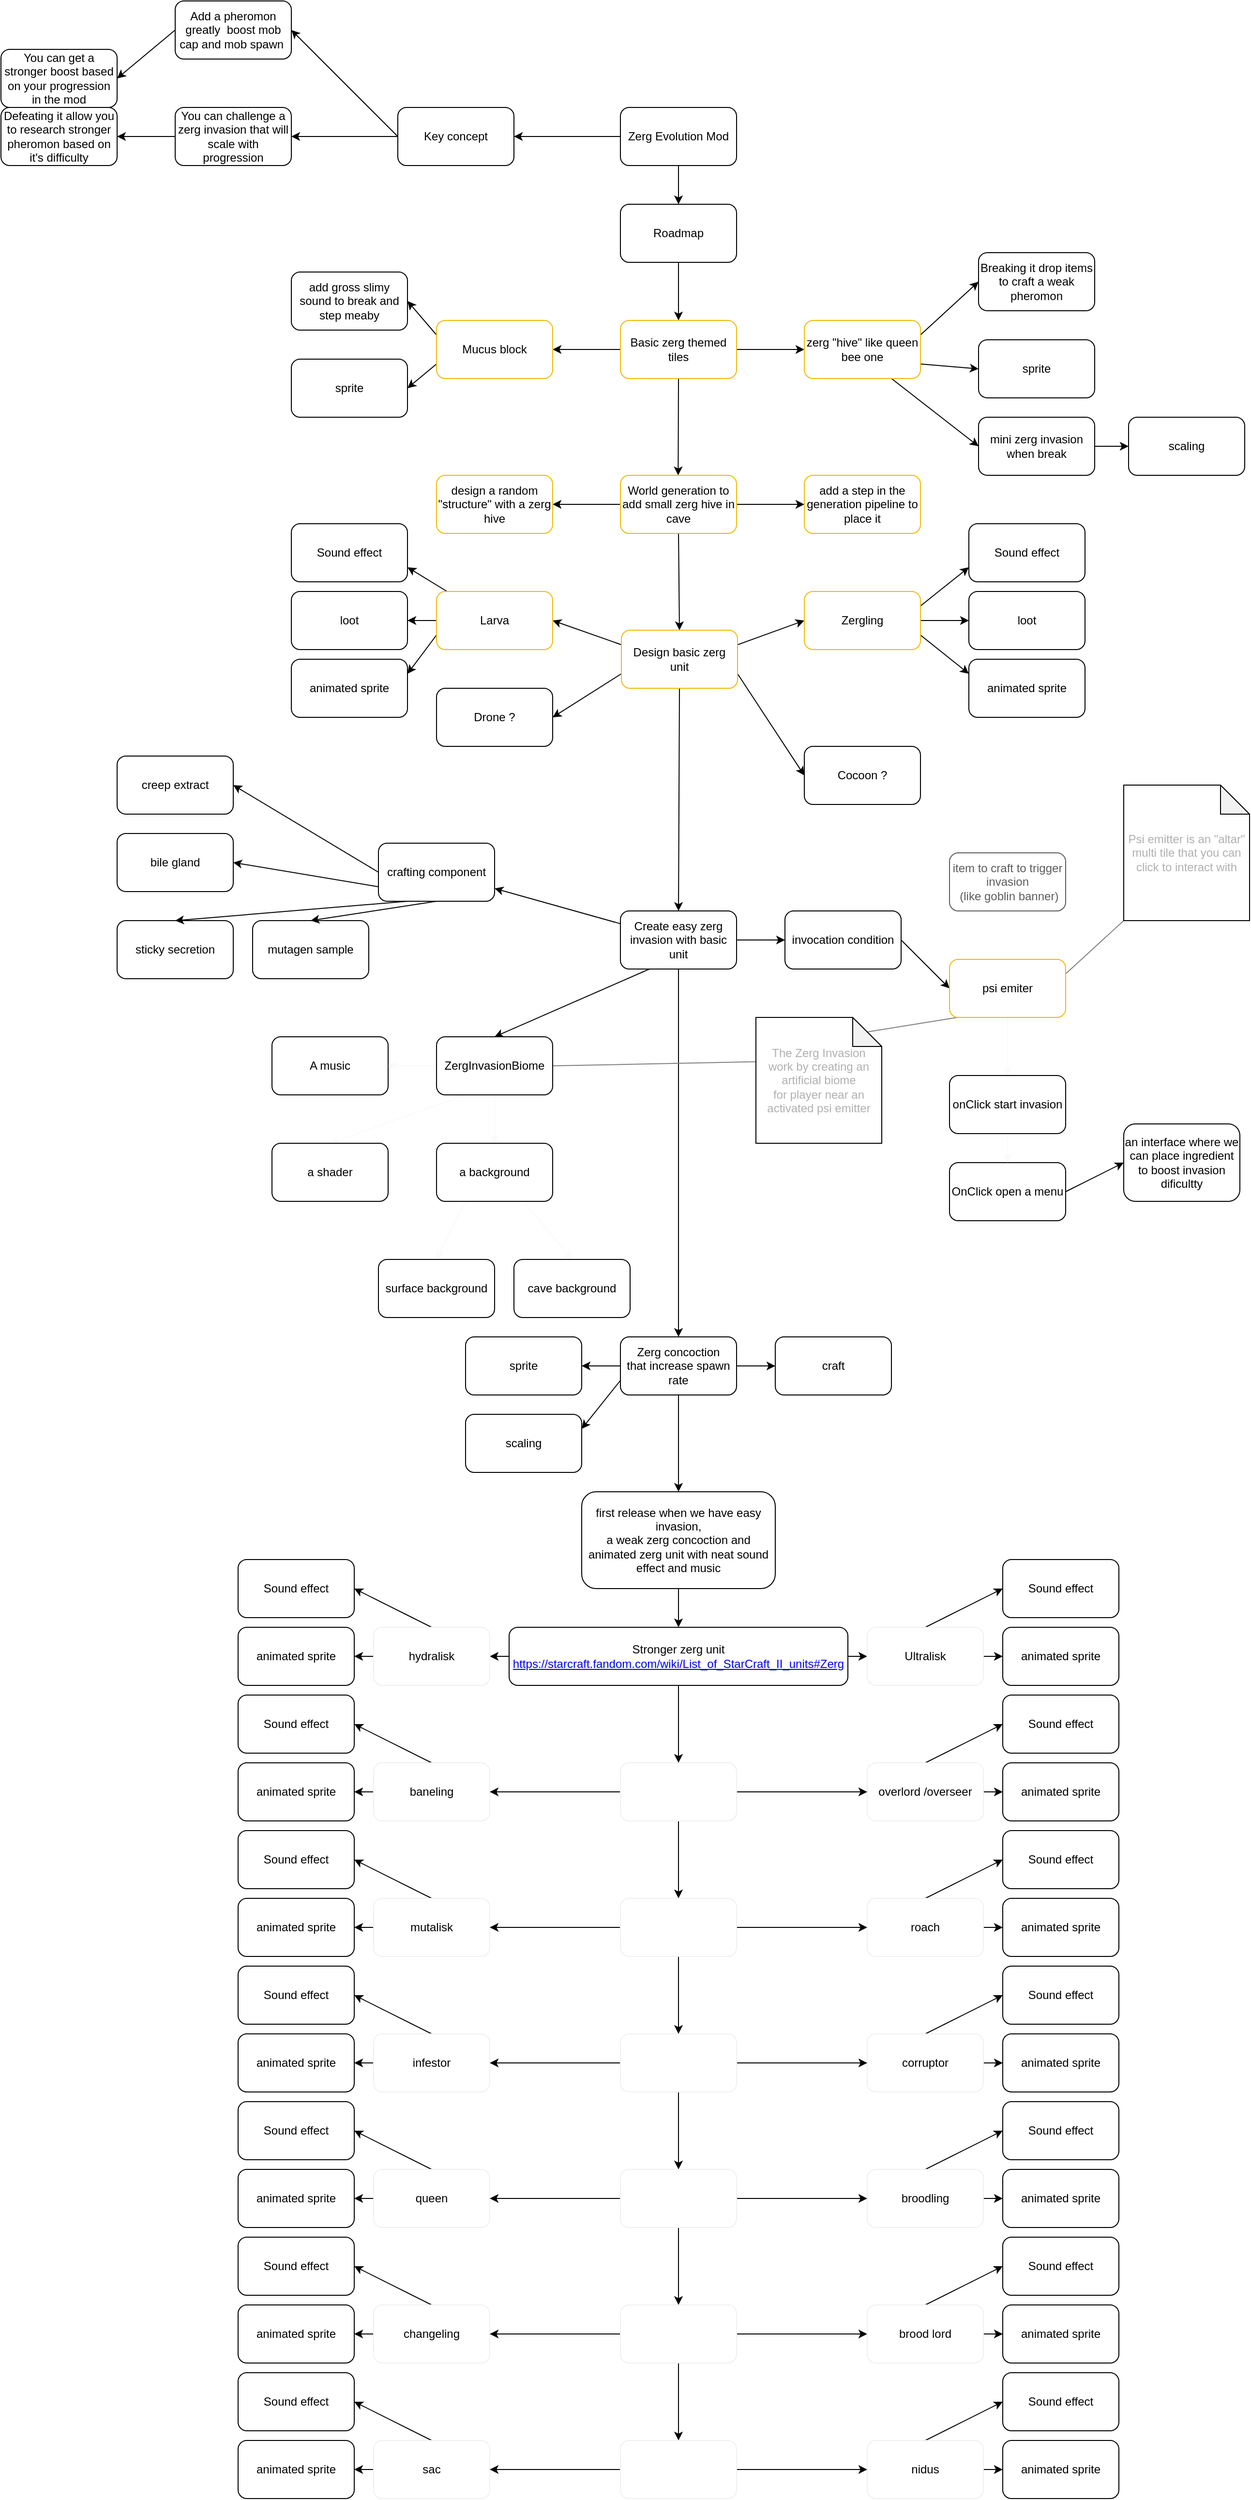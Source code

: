 <mxfile>
    <diagram id="Lhx0Sty2yg0TOsdVDHKY" name="Page-1">
        <mxGraphModel dx="2184" dy="560" grid="1" gridSize="10" guides="1" tooltips="1" connect="1" arrows="1" fold="1" page="1" pageScale="1" pageWidth="850" pageHeight="1100" math="0" shadow="0">
            <root>
                <mxCell id="0"/>
                <mxCell id="1" parent="0"/>
                <mxCell id="13" style="edgeStyle=none;html=1;exitX=0;exitY=0.5;exitDx=0;exitDy=0;entryX=1;entryY=0.5;entryDx=0;entryDy=0;" parent="1" source="2" target="3" edge="1">
                    <mxGeometry relative="1" as="geometry"/>
                </mxCell>
                <mxCell id="15" style="edgeStyle=none;html=1;exitX=0.5;exitY=1;exitDx=0;exitDy=0;entryX=0.5;entryY=0;entryDx=0;entryDy=0;" parent="1" source="2" target="14" edge="1">
                    <mxGeometry relative="1" as="geometry"/>
                </mxCell>
                <mxCell id="2" value="Zerg Evolution Mod" style="rounded=1;whiteSpace=wrap;html=1;" parent="1" vertex="1">
                    <mxGeometry x="340" y="140" width="120" height="60" as="geometry"/>
                </mxCell>
                <mxCell id="9" value="" style="edgeStyle=none;html=1;" parent="1" source="3" target="8" edge="1">
                    <mxGeometry relative="1" as="geometry"/>
                </mxCell>
                <mxCell id="10" style="edgeStyle=none;html=1;exitX=0;exitY=0.5;exitDx=0;exitDy=0;entryX=1;entryY=0.5;entryDx=0;entryDy=0;" parent="1" source="3" target="4" edge="1">
                    <mxGeometry relative="1" as="geometry"/>
                </mxCell>
                <mxCell id="3" value="Key concept" style="rounded=1;whiteSpace=wrap;html=1;" parent="1" vertex="1">
                    <mxGeometry x="110" y="140" width="120" height="60" as="geometry"/>
                </mxCell>
                <mxCell id="12" style="edgeStyle=none;html=1;exitX=0;exitY=0.5;exitDx=0;exitDy=0;entryX=1;entryY=0.5;entryDx=0;entryDy=0;" parent="1" source="4" target="6" edge="1">
                    <mxGeometry relative="1" as="geometry">
                        <mxPoint x="-170" y="110" as="targetPoint"/>
                    </mxGeometry>
                </mxCell>
                <mxCell id="4" value="Add a pheromon&lt;br&gt;greatly&amp;nbsp; boost mob cap and mob spawn&amp;nbsp;" style="rounded=1;whiteSpace=wrap;html=1;" parent="1" vertex="1">
                    <mxGeometry x="-120" y="30" width="120" height="60" as="geometry"/>
                </mxCell>
                <mxCell id="5" value="Defeating it allow you to research stronger pheromon based on it's difficulty" style="rounded=1;whiteSpace=wrap;html=1;" parent="1" vertex="1">
                    <mxGeometry x="-300" y="140" width="120" height="60" as="geometry"/>
                </mxCell>
                <mxCell id="6" value="You can get a stronger boost based on your progression in the mod" style="rounded=1;whiteSpace=wrap;html=1;" parent="1" vertex="1">
                    <mxGeometry x="-300" y="80" width="120" height="60" as="geometry"/>
                </mxCell>
                <mxCell id="11" style="edgeStyle=none;html=1;exitX=0;exitY=0.5;exitDx=0;exitDy=0;entryX=1;entryY=0.5;entryDx=0;entryDy=0;" parent="1" source="8" target="5" edge="1">
                    <mxGeometry relative="1" as="geometry"/>
                </mxCell>
                <mxCell id="8" value="You can challenge a zerg invasion that will scale with progression" style="rounded=1;whiteSpace=wrap;html=1;" parent="1" vertex="1">
                    <mxGeometry x="-120" y="140" width="120" height="60" as="geometry"/>
                </mxCell>
                <mxCell id="19" style="edgeStyle=none;html=1;exitX=0.5;exitY=1;exitDx=0;exitDy=0;entryX=0.5;entryY=0;entryDx=0;entryDy=0;" parent="1" source="14" target="16" edge="1">
                    <mxGeometry relative="1" as="geometry"/>
                </mxCell>
                <mxCell id="14" value="Roadmap" style="rounded=1;whiteSpace=wrap;html=1;" parent="1" vertex="1">
                    <mxGeometry x="340" y="240" width="120" height="60" as="geometry"/>
                </mxCell>
                <mxCell id="20" style="edgeStyle=none;html=1;exitX=0;exitY=0.5;exitDx=0;exitDy=0;entryX=1;entryY=0.5;entryDx=0;entryDy=0;" parent="1" source="16" target="17" edge="1">
                    <mxGeometry relative="1" as="geometry"/>
                </mxCell>
                <mxCell id="22" style="edgeStyle=none;html=1;exitX=1;exitY=0.5;exitDx=0;exitDy=0;entryX=0;entryY=0.5;entryDx=0;entryDy=0;" parent="1" source="16" target="21" edge="1">
                    <mxGeometry relative="1" as="geometry"/>
                </mxCell>
                <mxCell id="27" style="edgeStyle=none;html=1;exitX=0.5;exitY=1;exitDx=0;exitDy=0;" parent="1" source="16" edge="1">
                    <mxGeometry relative="1" as="geometry">
                        <mxPoint x="399.667" y="520" as="targetPoint"/>
                    </mxGeometry>
                </mxCell>
                <mxCell id="16" value="Basic zerg themed tiles" style="rounded=1;whiteSpace=wrap;html=1;strokeColor=#F0BA07;" parent="1" vertex="1">
                    <mxGeometry x="340" y="360" width="120" height="60" as="geometry"/>
                </mxCell>
                <mxCell id="25" style="edgeStyle=none;html=1;exitX=0;exitY=0.25;exitDx=0;exitDy=0;entryX=1;entryY=0.5;entryDx=0;entryDy=0;" parent="1" source="17" target="24" edge="1">
                    <mxGeometry relative="1" as="geometry"/>
                </mxCell>
                <mxCell id="108" style="edgeStyle=none;html=1;exitX=0;exitY=0.75;exitDx=0;exitDy=0;entryX=1;entryY=0.5;entryDx=0;entryDy=0;" edge="1" parent="1" source="17" target="107">
                    <mxGeometry relative="1" as="geometry"/>
                </mxCell>
                <mxCell id="17" value="Mucus block" style="rounded=1;whiteSpace=wrap;html=1;strokeColor=#F0BA07;" parent="1" vertex="1">
                    <mxGeometry x="150" y="360" width="120" height="60" as="geometry"/>
                </mxCell>
                <mxCell id="26" style="edgeStyle=none;html=1;exitX=1;exitY=0.25;exitDx=0;exitDy=0;entryX=0;entryY=0.5;entryDx=0;entryDy=0;" parent="1" source="21" target="23" edge="1">
                    <mxGeometry relative="1" as="geometry"/>
                </mxCell>
                <mxCell id="111" style="edgeStyle=none;html=1;exitX=1;exitY=0.75;exitDx=0;exitDy=0;entryX=0;entryY=0.5;entryDx=0;entryDy=0;" edge="1" parent="1" source="21" target="110">
                    <mxGeometry relative="1" as="geometry"/>
                </mxCell>
                <mxCell id="115" style="edgeStyle=none;html=1;exitX=0.75;exitY=1;exitDx=0;exitDy=0;entryX=0;entryY=0.5;entryDx=0;entryDy=0;" edge="1" parent="1" source="21" target="112">
                    <mxGeometry relative="1" as="geometry"/>
                </mxCell>
                <mxCell id="21" value="zerg &quot;hive&quot; like queen bee one" style="rounded=1;whiteSpace=wrap;html=1;strokeColor=#F0BA07;" parent="1" vertex="1">
                    <mxGeometry x="530" y="360" width="120" height="60" as="geometry"/>
                </mxCell>
                <mxCell id="23" value="Breaking it drop items to craft a weak pheromon" style="rounded=1;whiteSpace=wrap;html=1;" parent="1" vertex="1">
                    <mxGeometry x="710" y="290" width="120" height="60" as="geometry"/>
                </mxCell>
                <mxCell id="24" value="add gross slimy sound to break and step meaby" style="rounded=1;whiteSpace=wrap;html=1;" parent="1" vertex="1">
                    <mxGeometry y="310" width="120" height="60" as="geometry"/>
                </mxCell>
                <mxCell id="30" style="edgeStyle=none;html=1;exitX=0;exitY=0.5;exitDx=0;exitDy=0;entryX=1;entryY=0.5;entryDx=0;entryDy=0;" parent="1" source="28" target="29" edge="1">
                    <mxGeometry relative="1" as="geometry"/>
                </mxCell>
                <mxCell id="32" style="edgeStyle=none;html=1;exitX=1;exitY=0.5;exitDx=0;exitDy=0;entryX=0;entryY=0.5;entryDx=0;entryDy=0;" parent="1" source="28" target="31" edge="1">
                    <mxGeometry relative="1" as="geometry"/>
                </mxCell>
                <mxCell id="34" style="edgeStyle=none;html=1;exitX=0.5;exitY=1;exitDx=0;exitDy=0;entryX=0.5;entryY=0;entryDx=0;entryDy=0;" parent="1" source="28" target="33" edge="1">
                    <mxGeometry relative="1" as="geometry"/>
                </mxCell>
                <mxCell id="28" value="World generation to add small zerg hive in cave" style="rounded=1;whiteSpace=wrap;html=1;strokeColor=#F0BA07;" parent="1" vertex="1">
                    <mxGeometry x="340" y="520" width="120" height="60" as="geometry"/>
                </mxCell>
                <mxCell id="29" value="design a random &quot;structure&quot; with a zerg hive" style="rounded=1;whiteSpace=wrap;html=1;strokeColor=#F0BA07;" parent="1" vertex="1">
                    <mxGeometry x="150" y="520" width="120" height="60" as="geometry"/>
                </mxCell>
                <mxCell id="31" value="add a step in the generation pipeline to place it" style="rounded=1;whiteSpace=wrap;html=1;strokeColor=#F0BA07;" parent="1" vertex="1">
                    <mxGeometry x="530" y="520" width="120" height="60" as="geometry"/>
                </mxCell>
                <mxCell id="40" style="edgeStyle=none;html=1;exitX=0;exitY=0.25;exitDx=0;exitDy=0;entryX=1;entryY=0.5;entryDx=0;entryDy=0;" parent="1" source="33" target="36" edge="1">
                    <mxGeometry relative="1" as="geometry"/>
                </mxCell>
                <mxCell id="41" style="edgeStyle=none;html=1;exitX=0;exitY=0.75;exitDx=0;exitDy=0;entryX=1;entryY=0.5;entryDx=0;entryDy=0;" parent="1" source="33" target="39" edge="1">
                    <mxGeometry relative="1" as="geometry"/>
                </mxCell>
                <mxCell id="42" style="edgeStyle=none;html=1;exitX=1;exitY=0.25;exitDx=0;exitDy=0;entryX=0;entryY=0.5;entryDx=0;entryDy=0;" parent="1" source="33" target="38" edge="1">
                    <mxGeometry relative="1" as="geometry"/>
                </mxCell>
                <mxCell id="43" style="edgeStyle=none;html=1;exitX=1;exitY=0.75;exitDx=0;exitDy=0;entryX=0;entryY=0.5;entryDx=0;entryDy=0;" parent="1" source="33" target="37" edge="1">
                    <mxGeometry relative="1" as="geometry"/>
                </mxCell>
                <mxCell id="46" style="edgeStyle=none;html=1;exitX=0.5;exitY=1;exitDx=0;exitDy=0;entryX=0.5;entryY=0;entryDx=0;entryDy=0;" parent="1" source="33" target="45" edge="1">
                    <mxGeometry relative="1" as="geometry"/>
                </mxCell>
                <mxCell id="33" value="Design basic zerg unit" style="rounded=1;whiteSpace=wrap;html=1;strokeColor=#F0BA07;" parent="1" vertex="1">
                    <mxGeometry x="341" y="680" width="120" height="60" as="geometry"/>
                </mxCell>
                <mxCell id="95" value="" style="edgeStyle=none;html=1;entryX=1;entryY=0.75;entryDx=0;entryDy=0;" edge="1" parent="1" source="36" target="52">
                    <mxGeometry relative="1" as="geometry"/>
                </mxCell>
                <mxCell id="99" value="" style="edgeStyle=none;html=1;" edge="1" parent="1" source="36" target="98">
                    <mxGeometry relative="1" as="geometry"/>
                </mxCell>
                <mxCell id="106" style="edgeStyle=none;html=1;exitX=0;exitY=0.75;exitDx=0;exitDy=0;entryX=1;entryY=0.25;entryDx=0;entryDy=0;" edge="1" parent="1" source="36" target="105">
                    <mxGeometry relative="1" as="geometry"/>
                </mxCell>
                <mxCell id="36" value="Larva" style="rounded=1;whiteSpace=wrap;html=1;strokeColor=#F0BA07;" parent="1" vertex="1">
                    <mxGeometry x="150" y="640" width="120" height="60" as="geometry"/>
                </mxCell>
                <mxCell id="37" value="Cocoon ?" style="rounded=1;whiteSpace=wrap;html=1;" parent="1" vertex="1">
                    <mxGeometry x="530" y="800" width="120" height="60" as="geometry"/>
                </mxCell>
                <mxCell id="96" value="" style="edgeStyle=none;html=1;entryX=0;entryY=0.75;entryDx=0;entryDy=0;exitX=1;exitY=0.25;exitDx=0;exitDy=0;" edge="1" parent="1" source="38" target="51">
                    <mxGeometry relative="1" as="geometry"/>
                </mxCell>
                <mxCell id="102" style="edgeStyle=none;html=1;exitX=1;exitY=0.5;exitDx=0;exitDy=0;entryX=0;entryY=0.5;entryDx=0;entryDy=0;" edge="1" parent="1" source="38" target="101">
                    <mxGeometry relative="1" as="geometry"/>
                </mxCell>
                <mxCell id="104" style="edgeStyle=none;html=1;exitX=1;exitY=0.75;exitDx=0;exitDy=0;entryX=0;entryY=0.25;entryDx=0;entryDy=0;" edge="1" parent="1" source="38" target="103">
                    <mxGeometry relative="1" as="geometry"/>
                </mxCell>
                <mxCell id="38" value="Zergling" style="rounded=1;whiteSpace=wrap;html=1;strokeColor=#F0BA07;" parent="1" vertex="1">
                    <mxGeometry x="530" y="640" width="120" height="60" as="geometry"/>
                </mxCell>
                <mxCell id="39" value="Drone ?" style="rounded=1;whiteSpace=wrap;html=1;" parent="1" vertex="1">
                    <mxGeometry x="150" y="740" width="120" height="60" as="geometry"/>
                </mxCell>
                <mxCell id="58" style="edgeStyle=none;html=1;exitX=1;exitY=0.5;exitDx=0;exitDy=0;entryX=0;entryY=0.5;entryDx=0;entryDy=0;" parent="1" source="45" target="47" edge="1">
                    <mxGeometry relative="1" as="geometry"/>
                </mxCell>
                <mxCell id="62" value="" style="edgeStyle=none;html=1;" parent="1" source="45" target="61" edge="1">
                    <mxGeometry relative="1" as="geometry"/>
                </mxCell>
                <mxCell id="69" style="edgeStyle=none;html=1;exitX=0.25;exitY=1;exitDx=0;exitDy=0;entryX=0.5;entryY=0;entryDx=0;entryDy=0;" parent="1" source="45" target="68" edge="1">
                    <mxGeometry relative="1" as="geometry"/>
                </mxCell>
                <mxCell id="94" style="edgeStyle=none;html=1;exitX=0.5;exitY=1;exitDx=0;exitDy=0;entryX=0.5;entryY=0;entryDx=0;entryDy=0;" edge="1" parent="1" source="45" target="92">
                    <mxGeometry relative="1" as="geometry"/>
                </mxCell>
                <mxCell id="45" value="Create easy zerg invasion with basic unit" style="rounded=1;whiteSpace=wrap;html=1;" parent="1" vertex="1">
                    <mxGeometry x="340" y="970" width="120" height="60" as="geometry"/>
                </mxCell>
                <mxCell id="59" style="edgeStyle=none;html=1;exitX=1;exitY=0.5;exitDx=0;exitDy=0;entryX=0;entryY=0.5;entryDx=0;entryDy=0;" parent="1" source="47" target="49" edge="1">
                    <mxGeometry relative="1" as="geometry"/>
                </mxCell>
                <mxCell id="47" value="invocation condition" style="rounded=1;whiteSpace=wrap;html=1;" parent="1" vertex="1">
                    <mxGeometry x="510" y="970" width="120" height="60" as="geometry"/>
                </mxCell>
                <mxCell id="48" value="&lt;font color=&quot;#5c5c5c&quot;&gt;item to craft to trigger invasion&lt;br&gt;&amp;nbsp;(like goblin banner)&lt;/font&gt;" style="rounded=1;whiteSpace=wrap;html=1;strokeColor=#5C5C5C;" parent="1" vertex="1">
                    <mxGeometry x="680" y="910" width="120" height="60" as="geometry"/>
                </mxCell>
                <mxCell id="72" style="edgeStyle=none;html=1;exitX=0.073;exitY=0.997;exitDx=0;exitDy=0;entryX=0;entryY=0;entryDx=115;entryDy=15;entryPerimeter=0;endArrow=none;endFill=0;exitPerimeter=0;strokeColor=#808080;" parent="1" source="49" target="70" edge="1">
                    <mxGeometry relative="1" as="geometry"/>
                </mxCell>
                <mxCell id="86" style="edgeStyle=none;html=1;exitX=1;exitY=0.25;exitDx=0;exitDy=0;entryX=0;entryY=1;entryDx=0;entryDy=0;entryPerimeter=0;strokeColor=#808080;fontColor=#5C5C5C;endArrow=none;endFill=0;" parent="1" source="49" target="85" edge="1">
                    <mxGeometry relative="1" as="geometry"/>
                </mxCell>
                <mxCell id="90" style="edgeStyle=none;html=1;exitX=0.5;exitY=1;exitDx=0;exitDy=0;entryX=0.5;entryY=0;entryDx=0;entryDy=0;strokeColor=#FAFAFA;fontColor=#5C5C5C;endArrow=classic;endFill=1;" parent="1" source="49" target="89" edge="1">
                    <mxGeometry relative="1" as="geometry"/>
                </mxCell>
                <mxCell id="49" value="psi emiter" style="rounded=1;whiteSpace=wrap;html=1;strokeColor=#F0BA07;" parent="1" vertex="1">
                    <mxGeometry x="680" y="1020" width="120" height="60" as="geometry"/>
                </mxCell>
                <mxCell id="50" value="A music" style="rounded=1;whiteSpace=wrap;html=1;" parent="1" vertex="1">
                    <mxGeometry x="-20" y="1100" width="120" height="60" as="geometry"/>
                </mxCell>
                <mxCell id="51" value="Sound effect" style="rounded=1;whiteSpace=wrap;html=1;" parent="1" vertex="1">
                    <mxGeometry x="700" y="570" width="120" height="60" as="geometry"/>
                </mxCell>
                <mxCell id="52" value="Sound effect" style="rounded=1;whiteSpace=wrap;html=1;" parent="1" vertex="1">
                    <mxGeometry y="570" width="120" height="60" as="geometry"/>
                </mxCell>
                <mxCell id="54" value="mutagen sample" style="rounded=1;whiteSpace=wrap;html=1;" parent="1" vertex="1">
                    <mxGeometry x="-40" y="980" width="120" height="60" as="geometry"/>
                </mxCell>
                <mxCell id="55" value="creep extract" style="rounded=1;whiteSpace=wrap;html=1;" parent="1" vertex="1">
                    <mxGeometry x="-180" y="810" width="120" height="60" as="geometry"/>
                </mxCell>
                <mxCell id="56" value="sticky secretion" style="rounded=1;whiteSpace=wrap;html=1;" parent="1" vertex="1">
                    <mxGeometry x="-180" y="980" width="120" height="60" as="geometry"/>
                </mxCell>
                <mxCell id="57" value="bile gland" style="rounded=1;whiteSpace=wrap;html=1;" parent="1" vertex="1">
                    <mxGeometry x="-180" y="890" width="120" height="60" as="geometry"/>
                </mxCell>
                <mxCell id="64" style="edgeStyle=none;html=1;exitX=0;exitY=0.5;exitDx=0;exitDy=0;entryX=1;entryY=0.5;entryDx=0;entryDy=0;" parent="1" source="61" target="55" edge="1">
                    <mxGeometry relative="1" as="geometry"/>
                </mxCell>
                <mxCell id="65" style="edgeStyle=none;html=1;exitX=0;exitY=0.75;exitDx=0;exitDy=0;entryX=1;entryY=0.5;entryDx=0;entryDy=0;" parent="1" source="61" target="57" edge="1">
                    <mxGeometry relative="1" as="geometry"/>
                </mxCell>
                <mxCell id="66" style="edgeStyle=none;html=1;exitX=0.25;exitY=1;exitDx=0;exitDy=0;entryX=0.5;entryY=0;entryDx=0;entryDy=0;" parent="1" source="61" target="56" edge="1">
                    <mxGeometry relative="1" as="geometry"/>
                </mxCell>
                <mxCell id="67" style="edgeStyle=none;html=1;exitX=0.5;exitY=1;exitDx=0;exitDy=0;entryX=0.5;entryY=0;entryDx=0;entryDy=0;" parent="1" source="61" target="54" edge="1">
                    <mxGeometry relative="1" as="geometry"/>
                </mxCell>
                <mxCell id="61" value="crafting component" style="whiteSpace=wrap;html=1;rounded=1;" parent="1" vertex="1">
                    <mxGeometry x="90" y="900" width="120" height="60" as="geometry"/>
                </mxCell>
                <mxCell id="71" style="edgeStyle=none;html=1;exitX=1;exitY=0.5;exitDx=0;exitDy=0;entryX=0.005;entryY=0.352;entryDx=0;entryDy=0;entryPerimeter=0;endArrow=none;endFill=0;strokeColor=#808080;" parent="1" source="68" target="70" edge="1">
                    <mxGeometry relative="1" as="geometry">
                        <mxPoint x="490" y="1150" as="targetPoint"/>
                    </mxGeometry>
                </mxCell>
                <mxCell id="81" style="edgeStyle=none;html=1;exitX=0.5;exitY=1;exitDx=0;exitDy=0;entryX=0.5;entryY=0;entryDx=0;entryDy=0;strokeColor=#FAFAFA;fontColor=#B0B0B0;endArrow=classic;endFill=1;" parent="1" source="68" target="75" edge="1">
                    <mxGeometry relative="1" as="geometry"/>
                </mxCell>
                <mxCell id="82" style="edgeStyle=none;html=1;exitX=0.25;exitY=1;exitDx=0;exitDy=0;entryX=0.5;entryY=0;entryDx=0;entryDy=0;strokeColor=#FAFAFA;fontColor=#B0B0B0;endArrow=classic;endFill=1;" parent="1" source="68" target="74" edge="1">
                    <mxGeometry relative="1" as="geometry"/>
                </mxCell>
                <mxCell id="83" style="edgeStyle=none;html=1;exitX=0;exitY=0.5;exitDx=0;exitDy=0;entryX=1;entryY=0.5;entryDx=0;entryDy=0;strokeColor=#FAFAFA;fontColor=#B0B0B0;endArrow=classic;endFill=1;" parent="1" source="68" target="50" edge="1">
                    <mxGeometry relative="1" as="geometry"/>
                </mxCell>
                <mxCell id="68" value="ZergInvasionBiome" style="rounded=1;whiteSpace=wrap;html=1;" parent="1" vertex="1">
                    <mxGeometry x="150" y="1100" width="120" height="60" as="geometry"/>
                </mxCell>
                <mxCell id="70" value="&lt;font color=&quot;#b0b0b0&quot;&gt;The Zerg Invasion&lt;br&gt;work by creating an artificial biome&lt;br&gt;for player near an activated psi emitter&lt;/font&gt;" style="shape=note;whiteSpace=wrap;html=1;backgroundOutline=1;darkOpacity=0.05;" parent="1" vertex="1">
                    <mxGeometry x="480" y="1080" width="130" height="130" as="geometry"/>
                </mxCell>
                <mxCell id="74" value="a shader" style="rounded=1;whiteSpace=wrap;html=1;" parent="1" vertex="1">
                    <mxGeometry x="-20" y="1210" width="120" height="60" as="geometry"/>
                </mxCell>
                <mxCell id="79" style="edgeStyle=none;html=1;exitX=0.25;exitY=1;exitDx=0;exitDy=0;entryX=0.5;entryY=0;entryDx=0;entryDy=0;strokeColor=#FAFAFA;fontColor=#B0B0B0;endArrow=classic;endFill=1;" parent="1" source="75" target="77" edge="1">
                    <mxGeometry relative="1" as="geometry"/>
                </mxCell>
                <mxCell id="80" style="edgeStyle=none;html=1;exitX=0.75;exitY=1;exitDx=0;exitDy=0;entryX=0.5;entryY=0;entryDx=0;entryDy=0;strokeColor=#FAFAFA;fontColor=#B0B0B0;endArrow=classic;endFill=1;" parent="1" source="75" target="78" edge="1">
                    <mxGeometry relative="1" as="geometry"/>
                </mxCell>
                <mxCell id="75" value="a background" style="rounded=1;whiteSpace=wrap;html=1;" parent="1" vertex="1">
                    <mxGeometry x="150" y="1210" width="120" height="60" as="geometry"/>
                </mxCell>
                <mxCell id="77" value="surface background" style="rounded=1;whiteSpace=wrap;html=1;" parent="1" vertex="1">
                    <mxGeometry x="90" y="1330" width="120" height="60" as="geometry"/>
                </mxCell>
                <mxCell id="78" value="cave background" style="rounded=1;whiteSpace=wrap;html=1;" parent="1" vertex="1">
                    <mxGeometry x="230" y="1330" width="120" height="60" as="geometry"/>
                </mxCell>
                <mxCell id="85" value="&lt;font color=&quot;#b0b0b0&quot;&gt;Psi emitter is an &quot;altar&quot; multi tile that you can click to interact with&lt;/font&gt;" style="shape=note;whiteSpace=wrap;html=1;backgroundOutline=1;darkOpacity=0.05;" parent="1" vertex="1">
                    <mxGeometry x="860" y="840" width="130" height="140" as="geometry"/>
                </mxCell>
                <mxCell id="117" style="edgeStyle=none;html=1;exitX=1;exitY=0.5;exitDx=0;exitDy=0;entryX=0;entryY=0.5;entryDx=0;entryDy=0;" edge="1" parent="1" source="88" target="116">
                    <mxGeometry relative="1" as="geometry"/>
                </mxCell>
                <mxCell id="88" value="OnClick open a menu" style="rounded=1;whiteSpace=wrap;html=1;" parent="1" vertex="1">
                    <mxGeometry x="680" y="1230" width="120" height="60" as="geometry"/>
                </mxCell>
                <mxCell id="91" style="edgeStyle=none;html=1;exitX=0.5;exitY=1;exitDx=0;exitDy=0;strokeColor=#FAFAFA;fontColor=#5C5C5C;endArrow=classic;endFill=1;entryX=0.5;entryY=0;entryDx=0;entryDy=0;" parent="1" source="89" edge="1" target="88">
                    <mxGeometry relative="1" as="geometry">
                        <mxPoint x="740" y="1270" as="targetPoint"/>
                    </mxGeometry>
                </mxCell>
                <mxCell id="89" value="onClick start invasion" style="rounded=1;whiteSpace=wrap;html=1;" parent="1" vertex="1">
                    <mxGeometry x="680" y="1140" width="120" height="60" as="geometry"/>
                </mxCell>
                <mxCell id="119" value="" style="edgeStyle=none;html=1;" edge="1" parent="1" source="92" target="118">
                    <mxGeometry relative="1" as="geometry"/>
                </mxCell>
                <mxCell id="121" value="" style="edgeStyle=none;html=1;" edge="1" parent="1" source="92" target="120">
                    <mxGeometry relative="1" as="geometry"/>
                </mxCell>
                <mxCell id="123" style="edgeStyle=none;html=1;exitX=0;exitY=0.75;exitDx=0;exitDy=0;entryX=1;entryY=0.25;entryDx=0;entryDy=0;" edge="1" parent="1" source="92" target="122">
                    <mxGeometry relative="1" as="geometry"/>
                </mxCell>
                <mxCell id="125" style="edgeStyle=none;html=1;exitX=0.5;exitY=1;exitDx=0;exitDy=0;entryX=0.5;entryY=0;entryDx=0;entryDy=0;" edge="1" parent="1" source="92" target="124">
                    <mxGeometry relative="1" as="geometry"/>
                </mxCell>
                <mxCell id="92" value="Zerg concoction&lt;br&gt;that increase spawn rate" style="rounded=1;whiteSpace=wrap;html=1;" vertex="1" parent="1">
                    <mxGeometry x="340" y="1410" width="120" height="60" as="geometry"/>
                </mxCell>
                <mxCell id="98" value="loot" style="rounded=1;whiteSpace=wrap;html=1;" vertex="1" parent="1">
                    <mxGeometry y="640" width="120" height="60" as="geometry"/>
                </mxCell>
                <mxCell id="101" value="loot" style="rounded=1;whiteSpace=wrap;html=1;" vertex="1" parent="1">
                    <mxGeometry x="700" y="640" width="120" height="60" as="geometry"/>
                </mxCell>
                <mxCell id="103" value="animated sprite" style="rounded=1;whiteSpace=wrap;html=1;" vertex="1" parent="1">
                    <mxGeometry x="700" y="710" width="120" height="60" as="geometry"/>
                </mxCell>
                <mxCell id="105" value="animated sprite" style="rounded=1;whiteSpace=wrap;html=1;" vertex="1" parent="1">
                    <mxGeometry y="710" width="120" height="60" as="geometry"/>
                </mxCell>
                <mxCell id="107" value="sprite" style="rounded=1;whiteSpace=wrap;html=1;" vertex="1" parent="1">
                    <mxGeometry y="400" width="120" height="60" as="geometry"/>
                </mxCell>
                <mxCell id="110" value="sprite" style="rounded=1;whiteSpace=wrap;html=1;" vertex="1" parent="1">
                    <mxGeometry x="710" y="380" width="120" height="60" as="geometry"/>
                </mxCell>
                <mxCell id="114" style="edgeStyle=none;html=1;exitX=1;exitY=0.5;exitDx=0;exitDy=0;entryX=0;entryY=0.5;entryDx=0;entryDy=0;" edge="1" parent="1" source="112" target="113">
                    <mxGeometry relative="1" as="geometry"/>
                </mxCell>
                <mxCell id="112" value="mini zerg invasion&lt;br&gt;when break" style="rounded=1;whiteSpace=wrap;html=1;" vertex="1" parent="1">
                    <mxGeometry x="710" y="460" width="120" height="60" as="geometry"/>
                </mxCell>
                <mxCell id="113" value="scaling" style="rounded=1;whiteSpace=wrap;html=1;" vertex="1" parent="1">
                    <mxGeometry x="865" y="460" width="120" height="60" as="geometry"/>
                </mxCell>
                <mxCell id="116" value="an interface where we can place ingredient to boost invasion dificultty" style="rounded=1;whiteSpace=wrap;html=1;" vertex="1" parent="1">
                    <mxGeometry x="860" y="1190" width="120" height="80" as="geometry"/>
                </mxCell>
                <mxCell id="118" value="craft" style="rounded=1;whiteSpace=wrap;html=1;" vertex="1" parent="1">
                    <mxGeometry x="500" y="1410" width="120" height="60" as="geometry"/>
                </mxCell>
                <mxCell id="120" value="sprite" style="rounded=1;whiteSpace=wrap;html=1;" vertex="1" parent="1">
                    <mxGeometry x="180" y="1410" width="120" height="60" as="geometry"/>
                </mxCell>
                <mxCell id="122" value="scaling" style="rounded=1;whiteSpace=wrap;html=1;" vertex="1" parent="1">
                    <mxGeometry x="180" y="1490" width="120" height="60" as="geometry"/>
                </mxCell>
                <mxCell id="143" style="edgeStyle=none;html=1;exitX=0.5;exitY=1;exitDx=0;exitDy=0;entryX=0.5;entryY=0;entryDx=0;entryDy=0;" edge="1" parent="1" source="124" target="128">
                    <mxGeometry relative="1" as="geometry"/>
                </mxCell>
                <mxCell id="124" value="first release when we have easy invasion,&lt;br&gt;a weak zerg concoction and animated zerg unit with neat sound effect and music" style="rounded=1;whiteSpace=wrap;html=1;" vertex="1" parent="1">
                    <mxGeometry x="300" y="1570" width="200" height="100" as="geometry"/>
                </mxCell>
                <mxCell id="144" value="" style="edgeStyle=none;html=1;" edge="1" parent="1" source="128" target="139">
                    <mxGeometry relative="1" as="geometry"/>
                </mxCell>
                <mxCell id="145" value="" style="edgeStyle=none;html=1;" edge="1" parent="1" source="128" target="132">
                    <mxGeometry relative="1" as="geometry"/>
                </mxCell>
                <mxCell id="242" value="" style="edgeStyle=none;html=1;" edge="1" parent="1" source="128" target="199">
                    <mxGeometry relative="1" as="geometry"/>
                </mxCell>
                <mxCell id="128" value="Stronger zerg unit&lt;br&gt;&lt;a href=&quot;https://starcraft.fandom.com/wiki/List_of_StarCraft_II_units#Zerg&quot;&gt;https://starcraft.fandom.com/wiki/List_of_StarCraft_II_units#Zerg&lt;/a&gt;" style="rounded=1;whiteSpace=wrap;html=1;" vertex="1" parent="1">
                    <mxGeometry x="225" y="1710" width="350" height="60" as="geometry"/>
                </mxCell>
                <mxCell id="129" value="" style="edgeStyle=none;html=1;entryX=0;entryY=0.5;entryDx=0;entryDy=0;exitX=0.5;exitY=0;exitDx=0;exitDy=0;" edge="1" parent="1" source="132" target="133">
                    <mxGeometry relative="1" as="geometry"/>
                </mxCell>
                <mxCell id="130" style="edgeStyle=none;html=1;exitX=1;exitY=0.5;exitDx=0;exitDy=0;entryX=0;entryY=0.5;entryDx=0;entryDy=0;" edge="1" parent="1" source="132" target="134">
                    <mxGeometry relative="1" as="geometry"/>
                </mxCell>
                <mxCell id="132" value="Ultralisk" style="rounded=1;whiteSpace=wrap;html=1;strokeColor=#F0F0F0;" vertex="1" parent="1">
                    <mxGeometry x="595" y="1710" width="120" height="60" as="geometry"/>
                </mxCell>
                <mxCell id="133" value="Sound effect" style="rounded=1;whiteSpace=wrap;html=1;" vertex="1" parent="1">
                    <mxGeometry x="735" y="1640" width="120" height="60" as="geometry"/>
                </mxCell>
                <mxCell id="134" value="animated sprite" style="rounded=1;whiteSpace=wrap;html=1;" vertex="1" parent="1">
                    <mxGeometry x="735" y="1710" width="120" height="60" as="geometry"/>
                </mxCell>
                <mxCell id="136" value="" style="edgeStyle=none;html=1;entryX=1;entryY=0.5;entryDx=0;entryDy=0;exitX=0.5;exitY=0;exitDx=0;exitDy=0;" edge="1" parent="1" source="139" target="140">
                    <mxGeometry relative="1" as="geometry"/>
                </mxCell>
                <mxCell id="153" value="" style="edgeStyle=none;html=1;" edge="1" parent="1" source="139" target="142">
                    <mxGeometry relative="1" as="geometry"/>
                </mxCell>
                <mxCell id="139" value="hydralisk" style="rounded=1;whiteSpace=wrap;html=1;strokeColor=#F0F0F0;" vertex="1" parent="1">
                    <mxGeometry x="85" y="1710" width="120" height="60" as="geometry"/>
                </mxCell>
                <mxCell id="140" value="Sound effect" style="rounded=1;whiteSpace=wrap;html=1;" vertex="1" parent="1">
                    <mxGeometry x="-55" y="1640" width="120" height="60" as="geometry"/>
                </mxCell>
                <mxCell id="142" value="animated sprite" style="rounded=1;whiteSpace=wrap;html=1;" vertex="1" parent="1">
                    <mxGeometry x="-55" y="1710" width="120" height="60" as="geometry"/>
                </mxCell>
                <mxCell id="146" value="" style="edgeStyle=none;html=1;entryX=1;entryY=0.5;entryDx=0;entryDy=0;exitX=0.5;exitY=0;exitDx=0;exitDy=0;" edge="1" parent="1" source="149" target="150">
                    <mxGeometry relative="1" as="geometry"/>
                </mxCell>
                <mxCell id="148" style="edgeStyle=none;html=1;exitX=0;exitY=0.5;exitDx=0;exitDy=0;entryX=1;entryY=0.5;entryDx=0;entryDy=0;" edge="1" parent="1" source="149" target="152">
                    <mxGeometry relative="1" as="geometry"/>
                </mxCell>
                <mxCell id="149" value="baneling" style="rounded=1;whiteSpace=wrap;html=1;strokeColor=#F0F0F0;" vertex="1" parent="1">
                    <mxGeometry x="85" y="1850" width="120" height="60" as="geometry"/>
                </mxCell>
                <mxCell id="150" value="Sound effect" style="rounded=1;whiteSpace=wrap;html=1;" vertex="1" parent="1">
                    <mxGeometry x="-55" y="1780" width="120" height="60" as="geometry"/>
                </mxCell>
                <mxCell id="152" value="animated sprite" style="rounded=1;whiteSpace=wrap;html=1;" vertex="1" parent="1">
                    <mxGeometry x="-55" y="1850" width="120" height="60" as="geometry"/>
                </mxCell>
                <mxCell id="154" value="" style="edgeStyle=none;html=1;entryX=1;entryY=0.5;entryDx=0;entryDy=0;exitX=0.5;exitY=0;exitDx=0;exitDy=0;" edge="1" parent="1" source="156" target="157">
                    <mxGeometry relative="1" as="geometry"/>
                </mxCell>
                <mxCell id="155" style="edgeStyle=none;html=1;exitX=0;exitY=0.5;exitDx=0;exitDy=0;entryX=1;entryY=0.5;entryDx=0;entryDy=0;" edge="1" parent="1" source="156" target="158">
                    <mxGeometry relative="1" as="geometry"/>
                </mxCell>
                <mxCell id="156" value="mutalisk" style="rounded=1;whiteSpace=wrap;html=1;strokeColor=#F0F0F0;" vertex="1" parent="1">
                    <mxGeometry x="85" y="1990" width="120" height="60" as="geometry"/>
                </mxCell>
                <mxCell id="157" value="Sound effect" style="rounded=1;whiteSpace=wrap;html=1;" vertex="1" parent="1">
                    <mxGeometry x="-55" y="1920" width="120" height="60" as="geometry"/>
                </mxCell>
                <mxCell id="158" value="animated sprite" style="rounded=1;whiteSpace=wrap;html=1;" vertex="1" parent="1">
                    <mxGeometry x="-55" y="1990" width="120" height="60" as="geometry"/>
                </mxCell>
                <mxCell id="159" value="" style="edgeStyle=none;html=1;entryX=0;entryY=0.5;entryDx=0;entryDy=0;exitX=0.5;exitY=0;exitDx=0;exitDy=0;" edge="1" parent="1" source="161" target="162">
                    <mxGeometry relative="1" as="geometry"/>
                </mxCell>
                <mxCell id="160" style="edgeStyle=none;html=1;exitX=1;exitY=0.5;exitDx=0;exitDy=0;entryX=0;entryY=0.5;entryDx=0;entryDy=0;" edge="1" parent="1" source="161" target="163">
                    <mxGeometry relative="1" as="geometry"/>
                </mxCell>
                <mxCell id="161" value="overlord /overseer" style="rounded=1;whiteSpace=wrap;html=1;strokeColor=#F0F0F0;" vertex="1" parent="1">
                    <mxGeometry x="595" y="1850" width="120" height="60" as="geometry"/>
                </mxCell>
                <mxCell id="162" value="Sound effect" style="rounded=1;whiteSpace=wrap;html=1;" vertex="1" parent="1">
                    <mxGeometry x="735" y="1780" width="120" height="60" as="geometry"/>
                </mxCell>
                <mxCell id="163" value="animated sprite" style="rounded=1;whiteSpace=wrap;html=1;" vertex="1" parent="1">
                    <mxGeometry x="735" y="1850" width="120" height="60" as="geometry"/>
                </mxCell>
                <mxCell id="164" value="" style="edgeStyle=none;html=1;entryX=0;entryY=0.5;entryDx=0;entryDy=0;exitX=0.5;exitY=0;exitDx=0;exitDy=0;" edge="1" parent="1" source="166" target="167">
                    <mxGeometry relative="1" as="geometry"/>
                </mxCell>
                <mxCell id="165" style="edgeStyle=none;html=1;exitX=1;exitY=0.5;exitDx=0;exitDy=0;entryX=0;entryY=0.5;entryDx=0;entryDy=0;" edge="1" parent="1" source="166" target="168">
                    <mxGeometry relative="1" as="geometry"/>
                </mxCell>
                <mxCell id="166" value="roach" style="rounded=1;whiteSpace=wrap;html=1;strokeColor=#F0F0F0;" vertex="1" parent="1">
                    <mxGeometry x="595" y="1990" width="120" height="60" as="geometry"/>
                </mxCell>
                <mxCell id="167" value="Sound effect" style="rounded=1;whiteSpace=wrap;html=1;" vertex="1" parent="1">
                    <mxGeometry x="735" y="1920" width="120" height="60" as="geometry"/>
                </mxCell>
                <mxCell id="168" value="animated sprite" style="rounded=1;whiteSpace=wrap;html=1;" vertex="1" parent="1">
                    <mxGeometry x="735" y="1990" width="120" height="60" as="geometry"/>
                </mxCell>
                <mxCell id="169" value="" style="edgeStyle=none;html=1;entryX=1;entryY=0.5;entryDx=0;entryDy=0;exitX=0.5;exitY=0;exitDx=0;exitDy=0;" edge="1" parent="1" source="171" target="172">
                    <mxGeometry relative="1" as="geometry"/>
                </mxCell>
                <mxCell id="170" style="edgeStyle=none;html=1;exitX=0;exitY=0.5;exitDx=0;exitDy=0;entryX=1;entryY=0.5;entryDx=0;entryDy=0;" edge="1" parent="1" source="171" target="173">
                    <mxGeometry relative="1" as="geometry"/>
                </mxCell>
                <mxCell id="171" value="infestor" style="rounded=1;whiteSpace=wrap;html=1;strokeColor=#F0F0F0;" vertex="1" parent="1">
                    <mxGeometry x="85" y="2130" width="120" height="60" as="geometry"/>
                </mxCell>
                <mxCell id="172" value="Sound effect" style="rounded=1;whiteSpace=wrap;html=1;" vertex="1" parent="1">
                    <mxGeometry x="-55" y="2060" width="120" height="60" as="geometry"/>
                </mxCell>
                <mxCell id="173" value="animated sprite" style="rounded=1;whiteSpace=wrap;html=1;" vertex="1" parent="1">
                    <mxGeometry x="-55" y="2130" width="120" height="60" as="geometry"/>
                </mxCell>
                <mxCell id="179" value="" style="edgeStyle=none;html=1;entryX=0;entryY=0.5;entryDx=0;entryDy=0;exitX=0.5;exitY=0;exitDx=0;exitDy=0;" edge="1" parent="1" source="181" target="182">
                    <mxGeometry relative="1" as="geometry"/>
                </mxCell>
                <mxCell id="180" style="edgeStyle=none;html=1;exitX=1;exitY=0.5;exitDx=0;exitDy=0;entryX=0;entryY=0.5;entryDx=0;entryDy=0;" edge="1" parent="1" source="181" target="183">
                    <mxGeometry relative="1" as="geometry"/>
                </mxCell>
                <mxCell id="181" value="corruptor" style="rounded=1;whiteSpace=wrap;html=1;strokeColor=#F0F0F0;" vertex="1" parent="1">
                    <mxGeometry x="595" y="2130" width="120" height="60" as="geometry"/>
                </mxCell>
                <mxCell id="182" value="Sound effect" style="rounded=1;whiteSpace=wrap;html=1;" vertex="1" parent="1">
                    <mxGeometry x="735" y="2060" width="120" height="60" as="geometry"/>
                </mxCell>
                <mxCell id="183" value="animated sprite" style="rounded=1;whiteSpace=wrap;html=1;" vertex="1" parent="1">
                    <mxGeometry x="735" y="2130" width="120" height="60" as="geometry"/>
                </mxCell>
                <mxCell id="184" value="" style="edgeStyle=none;html=1;entryX=1;entryY=0.5;entryDx=0;entryDy=0;exitX=0.5;exitY=0;exitDx=0;exitDy=0;" edge="1" parent="1" source="186" target="187">
                    <mxGeometry relative="1" as="geometry"/>
                </mxCell>
                <mxCell id="185" style="edgeStyle=none;html=1;exitX=0;exitY=0.5;exitDx=0;exitDy=0;entryX=1;entryY=0.5;entryDx=0;entryDy=0;" edge="1" parent="1" source="186" target="188">
                    <mxGeometry relative="1" as="geometry"/>
                </mxCell>
                <mxCell id="186" value="queen" style="rounded=1;whiteSpace=wrap;html=1;strokeColor=#F0F0F0;" vertex="1" parent="1">
                    <mxGeometry x="85" y="2270" width="120" height="60" as="geometry"/>
                </mxCell>
                <mxCell id="187" value="Sound effect" style="rounded=1;whiteSpace=wrap;html=1;" vertex="1" parent="1">
                    <mxGeometry x="-55" y="2200" width="120" height="60" as="geometry"/>
                </mxCell>
                <mxCell id="188" value="animated sprite" style="rounded=1;whiteSpace=wrap;html=1;" vertex="1" parent="1">
                    <mxGeometry x="-55" y="2270" width="120" height="60" as="geometry"/>
                </mxCell>
                <mxCell id="189" value="" style="edgeStyle=none;html=1;entryX=0;entryY=0.5;entryDx=0;entryDy=0;exitX=0.5;exitY=0;exitDx=0;exitDy=0;" edge="1" parent="1" source="191" target="192">
                    <mxGeometry relative="1" as="geometry"/>
                </mxCell>
                <mxCell id="190" style="edgeStyle=none;html=1;exitX=1;exitY=0.5;exitDx=0;exitDy=0;entryX=0;entryY=0.5;entryDx=0;entryDy=0;" edge="1" parent="1" source="191" target="193">
                    <mxGeometry relative="1" as="geometry"/>
                </mxCell>
                <mxCell id="191" value="broodling" style="rounded=1;whiteSpace=wrap;html=1;strokeColor=#F0F0F0;" vertex="1" parent="1">
                    <mxGeometry x="595" y="2270" width="120" height="60" as="geometry"/>
                </mxCell>
                <mxCell id="192" value="Sound effect" style="rounded=1;whiteSpace=wrap;html=1;" vertex="1" parent="1">
                    <mxGeometry x="735" y="2200" width="120" height="60" as="geometry"/>
                </mxCell>
                <mxCell id="193" value="animated sprite" style="rounded=1;whiteSpace=wrap;html=1;" vertex="1" parent="1">
                    <mxGeometry x="735" y="2270" width="120" height="60" as="geometry"/>
                </mxCell>
                <mxCell id="194" value="" style="edgeStyle=none;html=1;entryX=1;entryY=0.5;entryDx=0;entryDy=0;exitX=0.5;exitY=0;exitDx=0;exitDy=0;" edge="1" parent="1" source="196" target="197">
                    <mxGeometry relative="1" as="geometry"/>
                </mxCell>
                <mxCell id="195" style="edgeStyle=none;html=1;exitX=0;exitY=0.5;exitDx=0;exitDy=0;entryX=1;entryY=0.5;entryDx=0;entryDy=0;" edge="1" parent="1" source="196" target="198">
                    <mxGeometry relative="1" as="geometry"/>
                </mxCell>
                <mxCell id="196" value="changeling" style="rounded=1;whiteSpace=wrap;html=1;strokeColor=#F0F0F0;" vertex="1" parent="1">
                    <mxGeometry x="85" y="2410" width="120" height="60" as="geometry"/>
                </mxCell>
                <mxCell id="197" value="Sound effect" style="rounded=1;whiteSpace=wrap;html=1;" vertex="1" parent="1">
                    <mxGeometry x="-55" y="2340" width="120" height="60" as="geometry"/>
                </mxCell>
                <mxCell id="198" value="animated sprite" style="rounded=1;whiteSpace=wrap;html=1;" vertex="1" parent="1">
                    <mxGeometry x="-55" y="2410" width="120" height="60" as="geometry"/>
                </mxCell>
                <mxCell id="217" style="edgeStyle=none;html=1;exitX=0;exitY=0.5;exitDx=0;exitDy=0;entryX=1;entryY=0.5;entryDx=0;entryDy=0;" edge="1" parent="1" source="199" target="149">
                    <mxGeometry relative="1" as="geometry"/>
                </mxCell>
                <mxCell id="218" style="edgeStyle=none;html=1;exitX=1;exitY=0.5;exitDx=0;exitDy=0;entryX=0;entryY=0.5;entryDx=0;entryDy=0;" edge="1" parent="1" source="199" target="161">
                    <mxGeometry relative="1" as="geometry"/>
                </mxCell>
                <mxCell id="241" value="" style="edgeStyle=none;html=1;" edge="1" parent="1" source="199" target="200">
                    <mxGeometry relative="1" as="geometry"/>
                </mxCell>
                <mxCell id="199" value="" style="rounded=1;whiteSpace=wrap;html=1;strokeColor=#F0F0F0;" vertex="1" parent="1">
                    <mxGeometry x="340" y="1850" width="120" height="60" as="geometry"/>
                </mxCell>
                <mxCell id="215" style="edgeStyle=none;html=1;exitX=0;exitY=0.5;exitDx=0;exitDy=0;entryX=1;entryY=0.5;entryDx=0;entryDy=0;" edge="1" parent="1" source="200" target="156">
                    <mxGeometry relative="1" as="geometry"/>
                </mxCell>
                <mxCell id="216" style="edgeStyle=none;html=1;exitX=1;exitY=0.5;exitDx=0;exitDy=0;entryX=0;entryY=0.5;entryDx=0;entryDy=0;" edge="1" parent="1" source="200" target="166">
                    <mxGeometry relative="1" as="geometry"/>
                </mxCell>
                <mxCell id="240" value="" style="edgeStyle=none;html=1;" edge="1" parent="1" source="200" target="201">
                    <mxGeometry relative="1" as="geometry"/>
                </mxCell>
                <mxCell id="200" value="" style="rounded=1;whiteSpace=wrap;html=1;strokeColor=#F0F0F0;" vertex="1" parent="1">
                    <mxGeometry x="340" y="1990" width="120" height="60" as="geometry"/>
                </mxCell>
                <mxCell id="213" style="edgeStyle=none;html=1;exitX=0;exitY=0.5;exitDx=0;exitDy=0;entryX=1;entryY=0.5;entryDx=0;entryDy=0;" edge="1" parent="1" source="201" target="171">
                    <mxGeometry relative="1" as="geometry"/>
                </mxCell>
                <mxCell id="214" style="edgeStyle=none;html=1;exitX=1;exitY=0.5;exitDx=0;exitDy=0;entryX=0;entryY=0.5;entryDx=0;entryDy=0;" edge="1" parent="1" source="201" target="181">
                    <mxGeometry relative="1" as="geometry"/>
                </mxCell>
                <mxCell id="239" value="" style="edgeStyle=none;html=1;" edge="1" parent="1" source="201" target="202">
                    <mxGeometry relative="1" as="geometry"/>
                </mxCell>
                <mxCell id="201" value="" style="rounded=1;whiteSpace=wrap;html=1;strokeColor=#F0F0F0;" vertex="1" parent="1">
                    <mxGeometry x="340" y="2130" width="120" height="60" as="geometry"/>
                </mxCell>
                <mxCell id="211" style="edgeStyle=none;html=1;exitX=1;exitY=0.5;exitDx=0;exitDy=0;entryX=0;entryY=0.5;entryDx=0;entryDy=0;" edge="1" parent="1" source="202" target="191">
                    <mxGeometry relative="1" as="geometry"/>
                </mxCell>
                <mxCell id="212" style="edgeStyle=none;html=1;exitX=0;exitY=0.5;exitDx=0;exitDy=0;entryX=1;entryY=0.5;entryDx=0;entryDy=0;" edge="1" parent="1" source="202" target="186">
                    <mxGeometry relative="1" as="geometry"/>
                </mxCell>
                <mxCell id="238" value="" style="edgeStyle=none;html=1;" edge="1" parent="1" source="202" target="203">
                    <mxGeometry relative="1" as="geometry"/>
                </mxCell>
                <mxCell id="202" value="" style="rounded=1;whiteSpace=wrap;html=1;strokeColor=#F0F0F0;" vertex="1" parent="1">
                    <mxGeometry x="340" y="2270" width="120" height="60" as="geometry"/>
                </mxCell>
                <mxCell id="209" style="edgeStyle=none;html=1;exitX=0;exitY=0.5;exitDx=0;exitDy=0;entryX=1;entryY=0.5;entryDx=0;entryDy=0;" edge="1" parent="1" source="203" target="196">
                    <mxGeometry relative="1" as="geometry"/>
                </mxCell>
                <mxCell id="210" style="edgeStyle=none;html=1;exitX=1;exitY=0.5;exitDx=0;exitDy=0;entryX=0;entryY=0.5;entryDx=0;entryDy=0;" edge="1" parent="1" source="203" target="206">
                    <mxGeometry relative="1" as="geometry"/>
                </mxCell>
                <mxCell id="237" value="" style="edgeStyle=none;html=1;" edge="1" parent="1" source="203" target="234">
                    <mxGeometry relative="1" as="geometry"/>
                </mxCell>
                <mxCell id="203" value="" style="rounded=1;whiteSpace=wrap;html=1;strokeColor=#F0F0F0;" vertex="1" parent="1">
                    <mxGeometry x="340" y="2410" width="120" height="60" as="geometry"/>
                </mxCell>
                <mxCell id="204" value="" style="edgeStyle=none;html=1;entryX=0;entryY=0.5;entryDx=0;entryDy=0;exitX=0.5;exitY=0;exitDx=0;exitDy=0;" edge="1" parent="1" source="206" target="207">
                    <mxGeometry relative="1" as="geometry"/>
                </mxCell>
                <mxCell id="205" style="edgeStyle=none;html=1;exitX=1;exitY=0.5;exitDx=0;exitDy=0;entryX=0;entryY=0.5;entryDx=0;entryDy=0;" edge="1" parent="1" source="206" target="208">
                    <mxGeometry relative="1" as="geometry"/>
                </mxCell>
                <mxCell id="206" value="brood lord" style="rounded=1;whiteSpace=wrap;html=1;strokeColor=#F0F0F0;" vertex="1" parent="1">
                    <mxGeometry x="595" y="2410" width="120" height="60" as="geometry"/>
                </mxCell>
                <mxCell id="207" value="Sound effect" style="rounded=1;whiteSpace=wrap;html=1;" vertex="1" parent="1">
                    <mxGeometry x="735" y="2340" width="120" height="60" as="geometry"/>
                </mxCell>
                <mxCell id="208" value="animated sprite" style="rounded=1;whiteSpace=wrap;html=1;" vertex="1" parent="1">
                    <mxGeometry x="735" y="2410" width="120" height="60" as="geometry"/>
                </mxCell>
                <mxCell id="219" value="" style="edgeStyle=none;html=1;entryX=0;entryY=0.5;entryDx=0;entryDy=0;exitX=0.5;exitY=0;exitDx=0;exitDy=0;" edge="1" parent="1" source="221" target="222">
                    <mxGeometry relative="1" as="geometry"/>
                </mxCell>
                <mxCell id="220" style="edgeStyle=none;html=1;exitX=1;exitY=0.5;exitDx=0;exitDy=0;entryX=0;entryY=0.5;entryDx=0;entryDy=0;" edge="1" parent="1" source="221" target="223">
                    <mxGeometry relative="1" as="geometry"/>
                </mxCell>
                <mxCell id="221" value="nidus" style="rounded=1;whiteSpace=wrap;html=1;strokeColor=#F0F0F0;" vertex="1" parent="1">
                    <mxGeometry x="595" y="2550" width="120" height="60" as="geometry"/>
                </mxCell>
                <mxCell id="222" value="Sound effect" style="rounded=1;whiteSpace=wrap;html=1;" vertex="1" parent="1">
                    <mxGeometry x="735" y="2480" width="120" height="60" as="geometry"/>
                </mxCell>
                <mxCell id="223" value="animated sprite" style="rounded=1;whiteSpace=wrap;html=1;" vertex="1" parent="1">
                    <mxGeometry x="735" y="2550" width="120" height="60" as="geometry"/>
                </mxCell>
                <mxCell id="229" value="" style="edgeStyle=none;html=1;entryX=1;entryY=0.5;entryDx=0;entryDy=0;exitX=0.5;exitY=0;exitDx=0;exitDy=0;" edge="1" parent="1" source="231" target="232">
                    <mxGeometry relative="1" as="geometry"/>
                </mxCell>
                <mxCell id="230" style="edgeStyle=none;html=1;exitX=0;exitY=0.5;exitDx=0;exitDy=0;entryX=1;entryY=0.5;entryDx=0;entryDy=0;" edge="1" parent="1" source="231" target="233">
                    <mxGeometry relative="1" as="geometry"/>
                </mxCell>
                <mxCell id="231" value="sac" style="rounded=1;whiteSpace=wrap;html=1;strokeColor=#F0F0F0;" vertex="1" parent="1">
                    <mxGeometry x="85" y="2550" width="120" height="60" as="geometry"/>
                </mxCell>
                <mxCell id="232" value="Sound effect" style="rounded=1;whiteSpace=wrap;html=1;" vertex="1" parent="1">
                    <mxGeometry x="-55" y="2480" width="120" height="60" as="geometry"/>
                </mxCell>
                <mxCell id="233" value="animated sprite" style="rounded=1;whiteSpace=wrap;html=1;" vertex="1" parent="1">
                    <mxGeometry x="-55" y="2550" width="120" height="60" as="geometry"/>
                </mxCell>
                <mxCell id="235" style="edgeStyle=none;html=1;exitX=0;exitY=0.5;exitDx=0;exitDy=0;entryX=1;entryY=0.5;entryDx=0;entryDy=0;" edge="1" parent="1" source="234" target="231">
                    <mxGeometry relative="1" as="geometry"/>
                </mxCell>
                <mxCell id="236" style="edgeStyle=none;html=1;exitX=1;exitY=0.5;exitDx=0;exitDy=0;" edge="1" parent="1" source="234" target="221">
                    <mxGeometry relative="1" as="geometry"/>
                </mxCell>
                <mxCell id="234" value="" style="rounded=1;whiteSpace=wrap;html=1;strokeColor=#F0F0F0;" vertex="1" parent="1">
                    <mxGeometry x="340" y="2550" width="120" height="60" as="geometry"/>
                </mxCell>
            </root>
        </mxGraphModel>
    </diagram>
</mxfile>